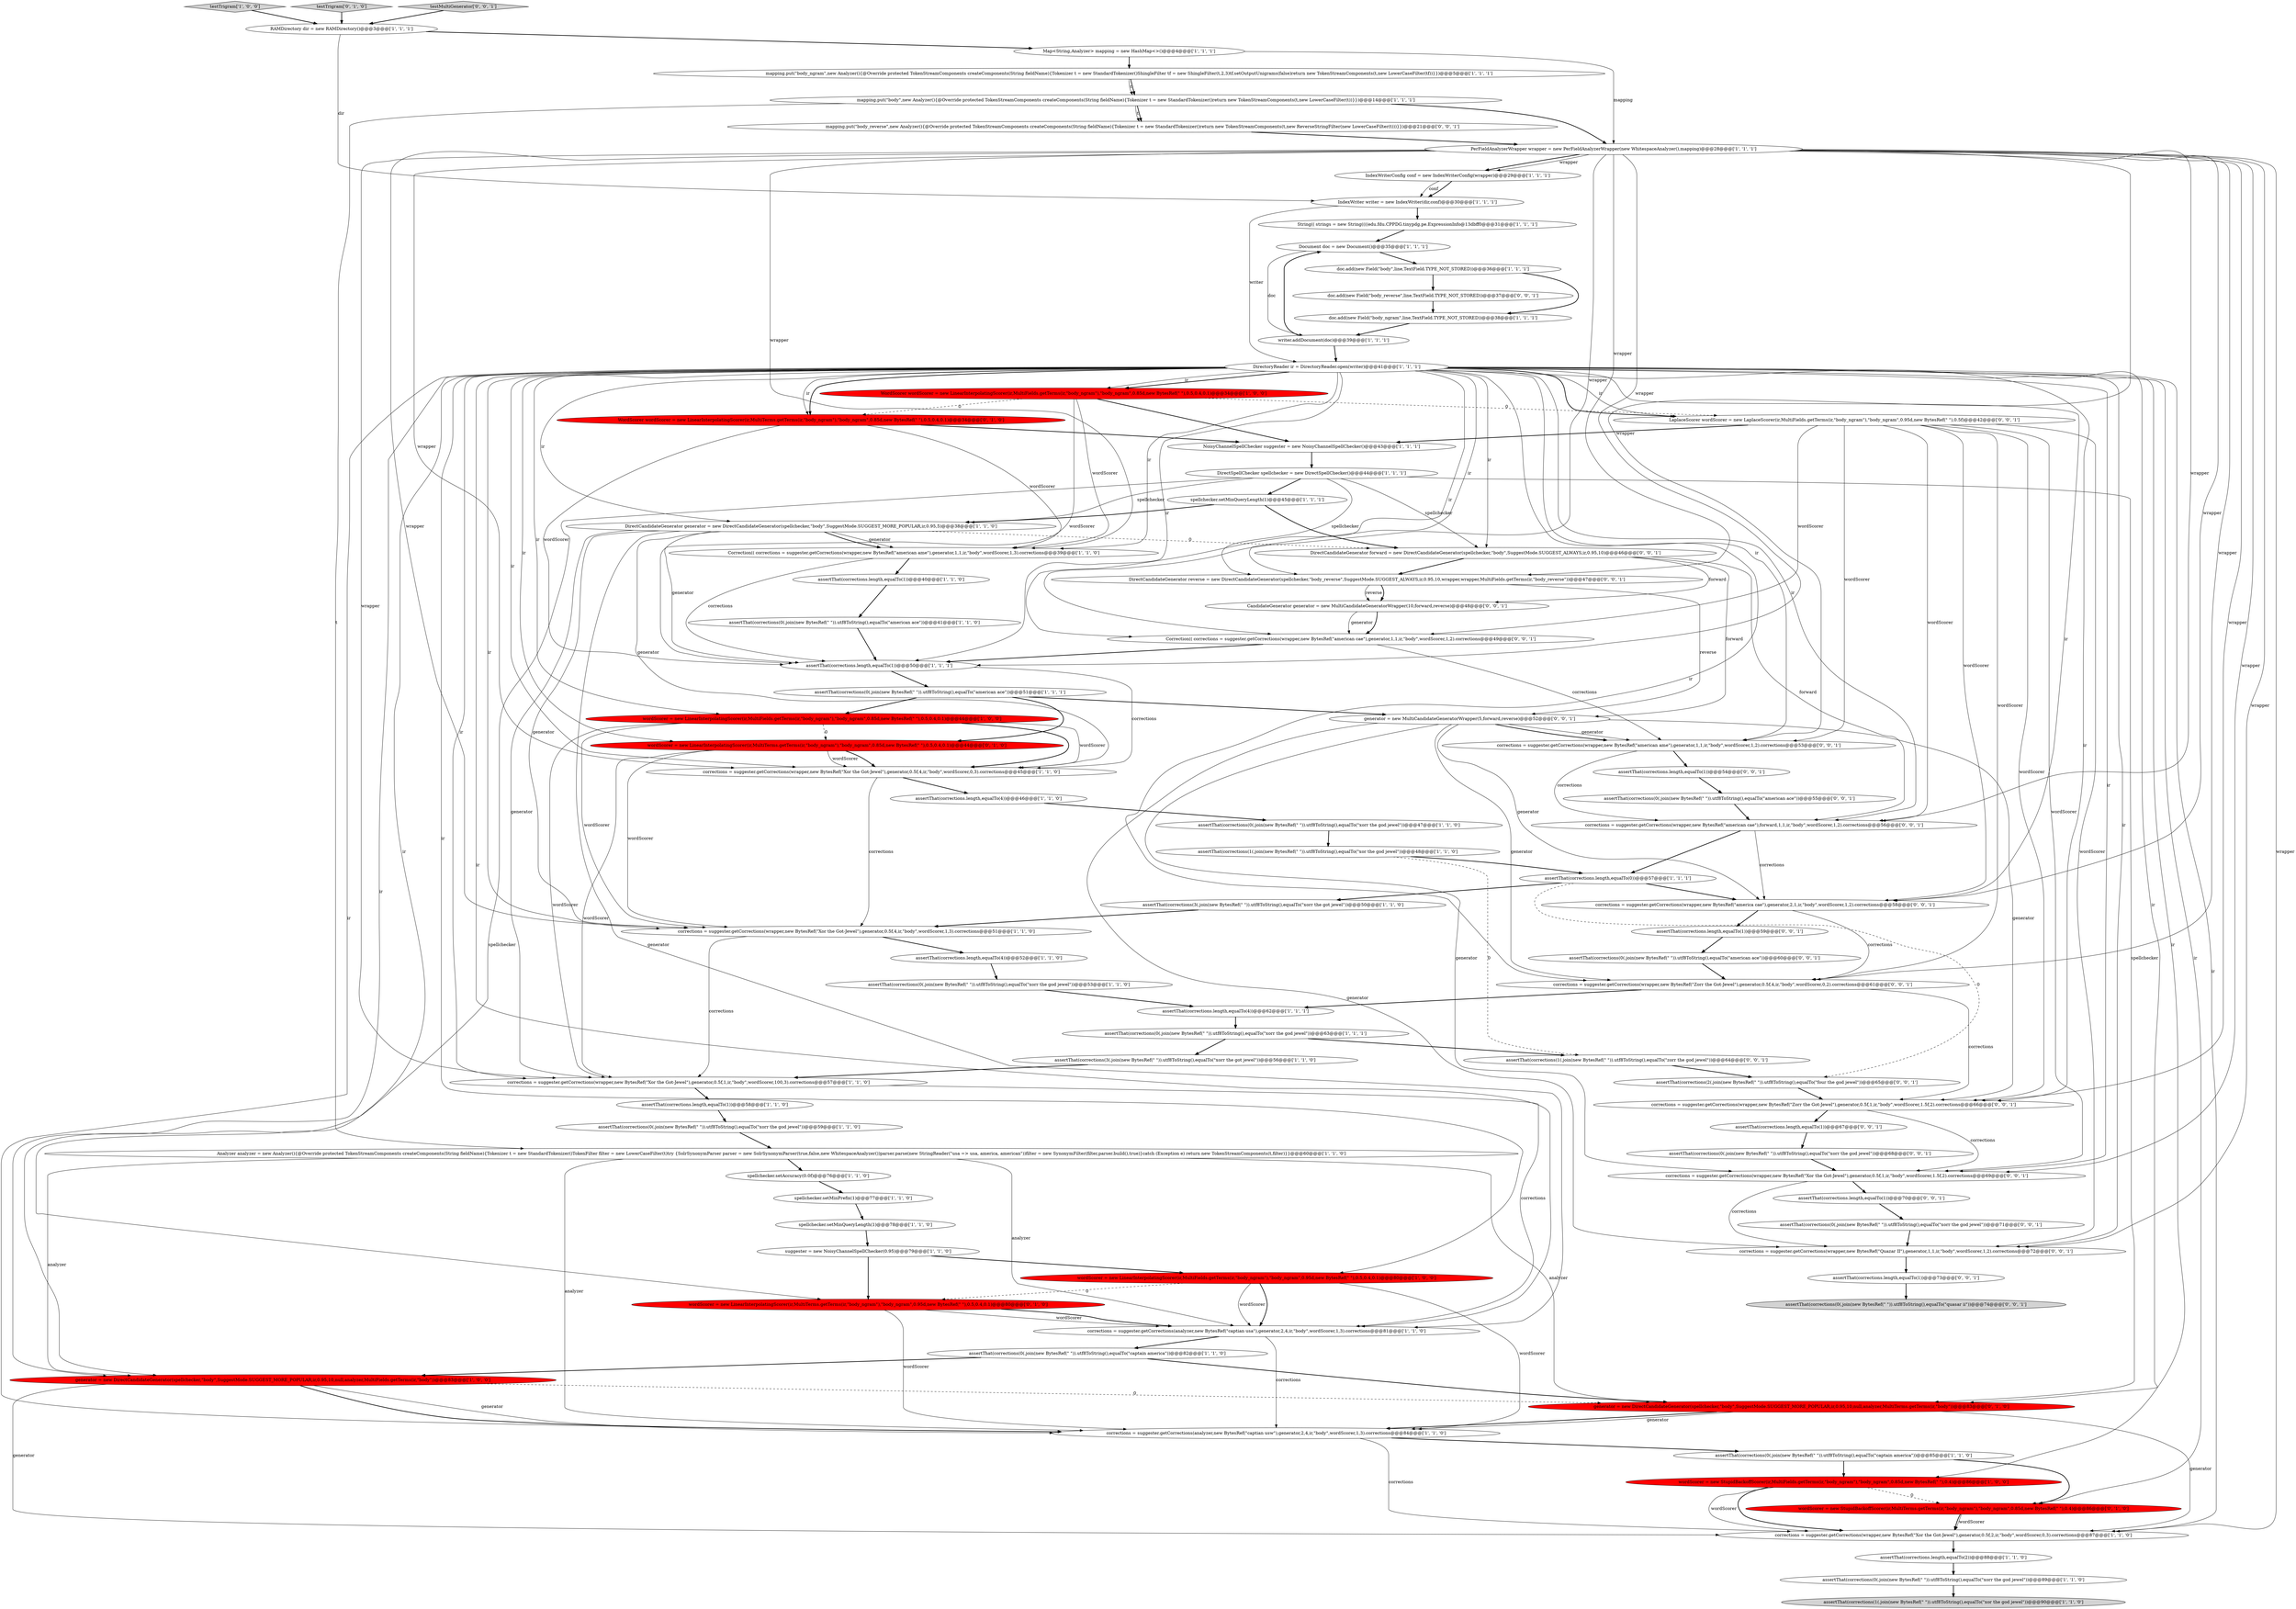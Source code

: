 digraph {
65 [style = filled, label = "assertThat(corrections(0(.join(new BytesRef(\" \")).utf8ToString(),equalTo(\"xorr the god jewel\"))@@@68@@@['0', '0', '1']", fillcolor = white, shape = ellipse image = "AAA0AAABBB3BBB"];
67 [style = filled, label = "assertThat(corrections.length,equalTo(1))@@@70@@@['0', '0', '1']", fillcolor = white, shape = ellipse image = "AAA0AAABBB3BBB"];
5 [style = filled, label = "corrections = suggester.getCorrections(wrapper,new BytesRef(\"Xor the Got-Jewel\"),generator,0.5f,4,ir,\"body\",wordScorer,1,3).corrections@@@51@@@['1', '1', '0']", fillcolor = white, shape = ellipse image = "AAA0AAABBB1BBB"];
89 [style = filled, label = "corrections = suggester.getCorrections(wrapper,new BytesRef(\"Zorr the Got-Jewel\"),generator,0.5f,4,ir,\"body\",wordScorer,0,2).corrections@@@61@@@['0', '0', '1']", fillcolor = white, shape = ellipse image = "AAA0AAABBB3BBB"];
73 [style = filled, label = "DirectCandidateGenerator forward = new DirectCandidateGenerator(spellchecker,\"body\",SuggestMode.SUGGEST_ALWAYS,ir,0.95,10)@@@46@@@['0', '0', '1']", fillcolor = white, shape = ellipse image = "AAA0AAABBB3BBB"];
48 [style = filled, label = "corrections = suggester.getCorrections(analyzer,new BytesRef(\"captian usa\"),generator,2,4,ir,\"body\",wordScorer,1,3).corrections@@@81@@@['1', '1', '0']", fillcolor = white, shape = ellipse image = "AAA0AAABBB1BBB"];
69 [style = filled, label = "CandidateGenerator generator = new MultiCandidateGeneratorWrapper(10,forward,reverse)@@@48@@@['0', '0', '1']", fillcolor = white, shape = ellipse image = "AAA0AAABBB3BBB"];
46 [style = filled, label = "suggester = new NoisyChannelSpellChecker(0.95)@@@79@@@['1', '1', '0']", fillcolor = white, shape = ellipse image = "AAA0AAABBB1BBB"];
55 [style = filled, label = "doc.add(new Field(\"body\",line,TextField.TYPE_NOT_STORED))@@@36@@@['1', '1', '1']", fillcolor = white, shape = ellipse image = "AAA0AAABBB1BBB"];
3 [style = filled, label = "assertThat(corrections(0(.join(new BytesRef(\" \")).utf8ToString(),equalTo(\"xorr the god jewel\"))@@@63@@@['1', '1', '1']", fillcolor = white, shape = ellipse image = "AAA0AAABBB1BBB"];
59 [style = filled, label = "WordScorer wordScorer = new LinearInterpolatingScorer(ir,MultiTerms.getTerms(ir,\"body_ngram\"),\"body_ngram\",0.85d,new BytesRef(\" \"),0.5,0.4,0.1)@@@34@@@['0', '1', '0']", fillcolor = red, shape = ellipse image = "AAA1AAABBB2BBB"];
30 [style = filled, label = "assertThat(corrections(0(.join(new BytesRef(\" \")).utf8ToString(),equalTo(\"american ace\"))@@@41@@@['1', '1', '0']", fillcolor = white, shape = ellipse image = "AAA0AAABBB1BBB"];
12 [style = filled, label = "testTrigram['1', '0', '0']", fillcolor = lightgray, shape = diamond image = "AAA0AAABBB1BBB"];
76 [style = filled, label = "corrections = suggester.getCorrections(wrapper,new BytesRef(\"Zorr the Got-Jewel\"),generator,0.5f,1,ir,\"body\",wordScorer,1.5f,2).corrections@@@66@@@['0', '0', '1']", fillcolor = white, shape = ellipse image = "AAA0AAABBB3BBB"];
32 [style = filled, label = "NoisyChannelSpellChecker suggester = new NoisyChannelSpellChecker()@@@43@@@['1', '1', '1']", fillcolor = white, shape = ellipse image = "AAA0AAABBB1BBB"];
60 [style = filled, label = "wordScorer = new StupidBackoffScorer(ir,MultiTerms.getTerms(ir,\"body_ngram\"),\"body_ngram\",0.85d,new BytesRef(\" \"),0.4)@@@86@@@['0', '1', '0']", fillcolor = red, shape = ellipse image = "AAA1AAABBB2BBB"];
6 [style = filled, label = "wordScorer = new LinearInterpolatingScorer(ir,MultiFields.getTerms(ir,\"body_ngram\"),\"body_ngram\",0.85d,new BytesRef(\" \"),0.5,0.4,0.1)@@@44@@@['1', '0', '0']", fillcolor = red, shape = ellipse image = "AAA1AAABBB1BBB"];
14 [style = filled, label = "assertThat(corrections.length,equalTo(0))@@@57@@@['1', '1', '1']", fillcolor = white, shape = ellipse image = "AAA0AAABBB1BBB"];
18 [style = filled, label = "spellchecker.setAccuracy(0.0f)@@@76@@@['1', '1', '0']", fillcolor = white, shape = ellipse image = "AAA0AAABBB1BBB"];
39 [style = filled, label = "PerFieldAnalyzerWrapper wrapper = new PerFieldAnalyzerWrapper(new WhitespaceAnalyzer(),mapping)@@@28@@@['1', '1', '1']", fillcolor = white, shape = ellipse image = "AAA0AAABBB1BBB"];
84 [style = filled, label = "corrections = suggester.getCorrections(wrapper,new BytesRef(\"Xor the Got-Jewel\"),generator,0.5f,1,ir,\"body\",wordScorer,1.5f,2).corrections@@@69@@@['0', '0', '1']", fillcolor = white, shape = ellipse image = "AAA0AAABBB3BBB"];
4 [style = filled, label = "assertThat(corrections(1(.join(new BytesRef(\" \")).utf8ToString(),equalTo(\"xor the god jewel\"))@@@48@@@['1', '1', '0']", fillcolor = white, shape = ellipse image = "AAA0AAABBB1BBB"];
2 [style = filled, label = "assertThat(corrections.length,equalTo(4))@@@62@@@['1', '1', '1']", fillcolor = white, shape = ellipse image = "AAA0AAABBB1BBB"];
31 [style = filled, label = "corrections = suggester.getCorrections(wrapper,new BytesRef(\"Xor the Got-Jewel\"),generator,0.5f,4,ir,\"body\",wordScorer,0,3).corrections@@@45@@@['1', '1', '0']", fillcolor = white, shape = ellipse image = "AAA0AAABBB1BBB"];
53 [style = filled, label = "assertThat(corrections.length,equalTo(1))@@@58@@@['1', '1', '0']", fillcolor = white, shape = ellipse image = "AAA0AAABBB1BBB"];
47 [style = filled, label = "assertThat(corrections(0(.join(new BytesRef(\" \")).utf8ToString(),equalTo(\"xorr the god jewel\"))@@@59@@@['1', '1', '0']", fillcolor = white, shape = ellipse image = "AAA0AAABBB1BBB"];
1 [style = filled, label = "assertThat(corrections.length,equalTo(4))@@@52@@@['1', '1', '0']", fillcolor = white, shape = ellipse image = "AAA0AAABBB1BBB"];
56 [style = filled, label = "wordScorer = new LinearInterpolatingScorer(ir,MultiTerms.getTerms(ir,\"body_ngram\"),\"body_ngram\",0.95d,new BytesRef(\" \"),0.5,0.4,0.1)@@@80@@@['0', '1', '0']", fillcolor = red, shape = ellipse image = "AAA1AAABBB2BBB"];
44 [style = filled, label = "IndexWriter writer = new IndexWriter(dir,conf)@@@30@@@['1', '1', '1']", fillcolor = white, shape = ellipse image = "AAA0AAABBB1BBB"];
22 [style = filled, label = "assertThat(corrections(1(.join(new BytesRef(\" \")).utf8ToString(),equalTo(\"xor the god jewel\"))@@@90@@@['1', '1', '0']", fillcolor = lightgray, shape = ellipse image = "AAA0AAABBB1BBB"];
10 [style = filled, label = "assertThat(corrections(3(.join(new BytesRef(\" \")).utf8ToString(),equalTo(\"xorr the got jewel\"))@@@56@@@['1', '1', '0']", fillcolor = white, shape = ellipse image = "AAA0AAABBB1BBB"];
7 [style = filled, label = "assertThat(corrections(0(.join(new BytesRef(\" \")).utf8ToString(),equalTo(\"xorr the god jewel\"))@@@89@@@['1', '1', '0']", fillcolor = white, shape = ellipse image = "AAA0AAABBB1BBB"];
43 [style = filled, label = "assertThat(corrections(0(.join(new BytesRef(\" \")).utf8ToString(),equalTo(\"american ace\"))@@@51@@@['1', '1', '1']", fillcolor = white, shape = ellipse image = "AAA0AAABBB1BBB"];
37 [style = filled, label = "Analyzer analyzer = new Analyzer(){@Override protected TokenStreamComponents createComponents(String fieldName){Tokenizer t = new StandardTokenizer()TokenFilter filter = new LowerCaseFilter(t)try {SolrSynonymParser parser = new SolrSynonymParser(true,false,new WhitespaceAnalyzer())parser.parse(new StringReader(\"usa => usa, america, american\"))filter = new SynonymFilter(filter,parser.build(),true)}catch (Exception e) return new TokenStreamComponents(t,filter)}}@@@60@@@['1', '1', '0']", fillcolor = white, shape = ellipse image = "AAA0AAABBB1BBB"];
88 [style = filled, label = "assertThat(corrections(0(.join(new BytesRef(\" \")).utf8ToString(),equalTo(\"quasar ii\"))@@@74@@@['0', '0', '1']", fillcolor = lightgray, shape = ellipse image = "AAA0AAABBB3BBB"];
66 [style = filled, label = "assertThat(corrections.length,equalTo(1))@@@54@@@['0', '0', '1']", fillcolor = white, shape = ellipse image = "AAA0AAABBB3BBB"];
82 [style = filled, label = "corrections = suggester.getCorrections(wrapper,new BytesRef(\"american cae\"),forward,1,1,ir,\"body\",wordScorer,1,2).corrections@@@56@@@['0', '0', '1']", fillcolor = white, shape = ellipse image = "AAA0AAABBB3BBB"];
33 [style = filled, label = "assertThat(corrections(0(.join(new BytesRef(\" \")).utf8ToString(),equalTo(\"xorr the god jewel\"))@@@47@@@['1', '1', '0']", fillcolor = white, shape = ellipse image = "AAA0AAABBB1BBB"];
23 [style = filled, label = "mapping.put(\"body_ngram\",new Analyzer(){@Override protected TokenStreamComponents createComponents(String fieldName){Tokenizer t = new StandardTokenizer()ShingleFilter tf = new ShingleFilter(t,2,3)tf.setOutputUnigrams(false)return new TokenStreamComponents(t,new LowerCaseFilter(tf))}})@@@5@@@['1', '1', '1']", fillcolor = white, shape = ellipse image = "AAA0AAABBB1BBB"];
49 [style = filled, label = "writer.addDocument(doc)@@@39@@@['1', '1', '1']", fillcolor = white, shape = ellipse image = "AAA0AAABBB1BBB"];
17 [style = filled, label = "String(( strings = new String((((edu.fdu.CPPDG.tinypdg.pe.ExpressionInfo@13dbff0@@@31@@@['1', '1', '1']", fillcolor = white, shape = ellipse image = "AAA0AAABBB1BBB"];
19 [style = filled, label = "spellchecker.setMinQueryLength(1)@@@45@@@['1', '1', '1']", fillcolor = white, shape = ellipse image = "AAA0AAABBB1BBB"];
75 [style = filled, label = "corrections = suggester.getCorrections(wrapper,new BytesRef(\"america cae\"),generator,2,1,ir,\"body\",wordScorer,1,2).corrections@@@58@@@['0', '0', '1']", fillcolor = white, shape = ellipse image = "AAA0AAABBB3BBB"];
58 [style = filled, label = "wordScorer = new LinearInterpolatingScorer(ir,MultiTerms.getTerms(ir,\"body_ngram\"),\"body_ngram\",0.85d,new BytesRef(\" \"),0.5,0.4,0.1)@@@44@@@['0', '1', '0']", fillcolor = red, shape = ellipse image = "AAA1AAABBB2BBB"];
15 [style = filled, label = "generator = new DirectCandidateGenerator(spellchecker,\"body\",SuggestMode.SUGGEST_MORE_POPULAR,ir,0.95,10,null,analyzer,MultiFields.getTerms(ir,\"body\"))@@@83@@@['1', '0', '0']", fillcolor = red, shape = ellipse image = "AAA1AAABBB1BBB"];
83 [style = filled, label = "LaplaceScorer wordScorer = new LaplaceScorer(ir,MultiFields.getTerms(ir,\"body_ngram\"),\"body_ngram\",0.95d,new BytesRef(\" \"),0.5f)@@@42@@@['0', '0', '1']", fillcolor = white, shape = ellipse image = "AAA0AAABBB3BBB"];
9 [style = filled, label = "Correction(( corrections = suggester.getCorrections(wrapper,new BytesRef(\"american ame\"),generator,1,1,ir,\"body\",wordScorer,1,3).corrections@@@39@@@['1', '1', '0']", fillcolor = white, shape = ellipse image = "AAA0AAABBB1BBB"];
74 [style = filled, label = "corrections = suggester.getCorrections(wrapper,new BytesRef(\"american ame\"),generator,1,1,ir,\"body\",wordScorer,1,2).corrections@@@53@@@['0', '0', '1']", fillcolor = white, shape = ellipse image = "AAA0AAABBB3BBB"];
81 [style = filled, label = "mapping.put(\"body_reverse\",new Analyzer(){@Override protected TokenStreamComponents createComponents(String fieldName){Tokenizer t = new StandardTokenizer()return new TokenStreamComponents(t,new ReverseStringFilter(new LowerCaseFilter(t)))}})@@@21@@@['0', '0', '1']", fillcolor = white, shape = ellipse image = "AAA0AAABBB3BBB"];
70 [style = filled, label = "corrections = suggester.getCorrections(wrapper,new BytesRef(\"Quazar II\"),generator,1,1,ir,\"body\",wordScorer,1,2).corrections@@@72@@@['0', '0', '1']", fillcolor = white, shape = ellipse image = "AAA0AAABBB3BBB"];
64 [style = filled, label = "assertThat(corrections.length,equalTo(1))@@@73@@@['0', '0', '1']", fillcolor = white, shape = ellipse image = "AAA0AAABBB3BBB"];
34 [style = filled, label = "corrections = suggester.getCorrections(wrapper,new BytesRef(\"Xor the Got-Jewel\"),generator,0.5f,1,ir,\"body\",wordScorer,100,3).corrections@@@57@@@['1', '1', '0']", fillcolor = white, shape = ellipse image = "AAA0AAABBB1BBB"];
63 [style = filled, label = "assertThat(corrections.length,equalTo(1))@@@59@@@['0', '0', '1']", fillcolor = white, shape = ellipse image = "AAA0AAABBB3BBB"];
77 [style = filled, label = "assertThat(corrections(0(.join(new BytesRef(\" \")).utf8ToString(),equalTo(\"american ace\"))@@@55@@@['0', '0', '1']", fillcolor = white, shape = ellipse image = "AAA0AAABBB3BBB"];
21 [style = filled, label = "assertThat(corrections.length,equalTo(2))@@@88@@@['1', '1', '0']", fillcolor = white, shape = ellipse image = "AAA0AAABBB1BBB"];
52 [style = filled, label = "assertThat(corrections.length,equalTo(1))@@@40@@@['1', '1', '0']", fillcolor = white, shape = ellipse image = "AAA0AAABBB1BBB"];
35 [style = filled, label = "assertThat(corrections(3(.join(new BytesRef(\" \")).utf8ToString(),equalTo(\"xorr the got jewel\"))@@@50@@@['1', '1', '0']", fillcolor = white, shape = ellipse image = "AAA0AAABBB1BBB"];
85 [style = filled, label = "DirectCandidateGenerator reverse = new DirectCandidateGenerator(spellchecker,\"body_reverse\",SuggestMode.SUGGEST_ALWAYS,ir,0.95,10,wrapper,wrapper,MultiFields.getTerms(ir,\"body_reverse\"))@@@47@@@['0', '0', '1']", fillcolor = white, shape = ellipse image = "AAA0AAABBB3BBB"];
16 [style = filled, label = "Map<String,Analyzer> mapping = new HashMap<>()@@@4@@@['1', '1', '1']", fillcolor = white, shape = ellipse image = "AAA0AAABBB1BBB"];
36 [style = filled, label = "DirectSpellChecker spellchecker = new DirectSpellChecker()@@@44@@@['1', '1', '1']", fillcolor = white, shape = ellipse image = "AAA0AAABBB1BBB"];
29 [style = filled, label = "corrections = suggester.getCorrections(wrapper,new BytesRef(\"Xor the Got-Jewel\"),generator,0.5f,2,ir,\"body\",wordScorer,0,3).corrections@@@87@@@['1', '1', '0']", fillcolor = white, shape = ellipse image = "AAA0AAABBB1BBB"];
62 [style = filled, label = "assertThat(corrections(2(.join(new BytesRef(\" \")).utf8ToString(),equalTo(\"four the god jewel\"))@@@65@@@['0', '0', '1']", fillcolor = white, shape = ellipse image = "AAA0AAABBB3BBB"];
27 [style = filled, label = "spellchecker.setMinQueryLength(1)@@@78@@@['1', '1', '0']", fillcolor = white, shape = ellipse image = "AAA0AAABBB1BBB"];
25 [style = filled, label = "assertThat(corrections(0(.join(new BytesRef(\" \")).utf8ToString(),equalTo(\"captain america\"))@@@82@@@['1', '1', '0']", fillcolor = white, shape = ellipse image = "AAA0AAABBB1BBB"];
86 [style = filled, label = "Correction(( corrections = suggester.getCorrections(wrapper,new BytesRef(\"american cae\"),generator,1,1,ir,\"body\",wordScorer,1,2).corrections@@@49@@@['0', '0', '1']", fillcolor = white, shape = ellipse image = "AAA0AAABBB3BBB"];
54 [style = filled, label = "spellchecker.setMinPrefix(1)@@@77@@@['1', '1', '0']", fillcolor = white, shape = ellipse image = "AAA0AAABBB1BBB"];
50 [style = filled, label = "assertThat(corrections.length,equalTo(1))@@@50@@@['1', '1', '1']", fillcolor = white, shape = ellipse image = "AAA0AAABBB1BBB"];
71 [style = filled, label = "assertThat(corrections(0(.join(new BytesRef(\" \")).utf8ToString(),equalTo(\"xorr the god jewel\"))@@@71@@@['0', '0', '1']", fillcolor = white, shape = ellipse image = "AAA0AAABBB3BBB"];
42 [style = filled, label = "doc.add(new Field(\"body_ngram\",line,TextField.TYPE_NOT_STORED))@@@38@@@['1', '1', '1']", fillcolor = white, shape = ellipse image = "AAA0AAABBB1BBB"];
41 [style = filled, label = "wordScorer = new LinearInterpolatingScorer(ir,MultiFields.getTerms(ir,\"body_ngram\"),\"body_ngram\",0.95d,new BytesRef(\" \"),0.5,0.4,0.1)@@@80@@@['1', '0', '0']", fillcolor = red, shape = ellipse image = "AAA1AAABBB1BBB"];
61 [style = filled, label = "testTrigram['0', '1', '0']", fillcolor = lightgray, shape = diamond image = "AAA0AAABBB2BBB"];
51 [style = filled, label = "WordScorer wordScorer = new LinearInterpolatingScorer(ir,MultiFields.getTerms(ir,\"body_ngram\"),\"body_ngram\",0.85d,new BytesRef(\" \"),0.5,0.4,0.1)@@@34@@@['1', '0', '0']", fillcolor = red, shape = ellipse image = "AAA1AAABBB1BBB"];
20 [style = filled, label = "assertThat(corrections.length,equalTo(4))@@@46@@@['1', '1', '0']", fillcolor = white, shape = ellipse image = "AAA0AAABBB1BBB"];
45 [style = filled, label = "Document doc = new Document()@@@35@@@['1', '1', '1']", fillcolor = white, shape = ellipse image = "AAA0AAABBB1BBB"];
80 [style = filled, label = "assertThat(corrections(1(.join(new BytesRef(\" \")).utf8ToString(),equalTo(\"zorr the god jewel\"))@@@64@@@['0', '0', '1']", fillcolor = white, shape = ellipse image = "AAA0AAABBB3BBB"];
38 [style = filled, label = "DirectCandidateGenerator generator = new DirectCandidateGenerator(spellchecker,\"body\",SuggestMode.SUGGEST_MORE_POPULAR,ir,0.95,5)@@@38@@@['1', '1', '0']", fillcolor = white, shape = ellipse image = "AAA0AAABBB1BBB"];
28 [style = filled, label = "assertThat(corrections(0(.join(new BytesRef(\" \")).utf8ToString(),equalTo(\"captain america\"))@@@85@@@['1', '1', '0']", fillcolor = white, shape = ellipse image = "AAA0AAABBB1BBB"];
11 [style = filled, label = "wordScorer = new StupidBackoffScorer(ir,MultiFields.getTerms(ir,\"body_ngram\"),\"body_ngram\",0.85d,new BytesRef(\" \"),0.4)@@@86@@@['1', '0', '0']", fillcolor = red, shape = ellipse image = "AAA1AAABBB1BBB"];
57 [style = filled, label = "generator = new DirectCandidateGenerator(spellchecker,\"body\",SuggestMode.SUGGEST_MORE_POPULAR,ir,0.95,10,null,analyzer,MultiTerms.getTerms(ir,\"body\"))@@@83@@@['0', '1', '0']", fillcolor = red, shape = ellipse image = "AAA1AAABBB2BBB"];
72 [style = filled, label = "testMultiGenerator['0', '0', '1']", fillcolor = lightgray, shape = diamond image = "AAA0AAABBB3BBB"];
40 [style = filled, label = "IndexWriterConfig conf = new IndexWriterConfig(wrapper)@@@29@@@['1', '1', '1']", fillcolor = white, shape = ellipse image = "AAA0AAABBB1BBB"];
87 [style = filled, label = "assertThat(corrections.length,equalTo(1))@@@67@@@['0', '0', '1']", fillcolor = white, shape = ellipse image = "AAA0AAABBB3BBB"];
78 [style = filled, label = "doc.add(new Field(\"body_reverse\",line,TextField.TYPE_NOT_STORED))@@@37@@@['0', '0', '1']", fillcolor = white, shape = ellipse image = "AAA0AAABBB3BBB"];
0 [style = filled, label = "mapping.put(\"body\",new Analyzer(){@Override protected TokenStreamComponents createComponents(String fieldName){Tokenizer t = new StandardTokenizer()return new TokenStreamComponents(t,new LowerCaseFilter(t))}})@@@14@@@['1', '1', '1']", fillcolor = white, shape = ellipse image = "AAA0AAABBB1BBB"];
24 [style = filled, label = "assertThat(corrections(0(.join(new BytesRef(\" \")).utf8ToString(),equalTo(\"xorr the god jewel\"))@@@53@@@['1', '1', '0']", fillcolor = white, shape = ellipse image = "AAA0AAABBB1BBB"];
26 [style = filled, label = "DirectoryReader ir = DirectoryReader.open(writer)@@@41@@@['1', '1', '1']", fillcolor = white, shape = ellipse image = "AAA0AAABBB1BBB"];
79 [style = filled, label = "generator = new MultiCandidateGeneratorWrapper(5,forward,reverse)@@@52@@@['0', '0', '1']", fillcolor = white, shape = ellipse image = "AAA0AAABBB3BBB"];
8 [style = filled, label = "corrections = suggester.getCorrections(analyzer,new BytesRef(\"captian usw\"),generator,2,4,ir,\"body\",wordScorer,1,3).corrections@@@84@@@['1', '1', '0']", fillcolor = white, shape = ellipse image = "AAA0AAABBB1BBB"];
68 [style = filled, label = "assertThat(corrections(0(.join(new BytesRef(\" \")).utf8ToString(),equalTo(\"american ace\"))@@@60@@@['0', '0', '1']", fillcolor = white, shape = ellipse image = "AAA0AAABBB3BBB"];
13 [style = filled, label = "RAMDirectory dir = new RAMDirectory()@@@3@@@['1', '1', '1']", fillcolor = white, shape = ellipse image = "AAA0AAABBB1BBB"];
71->70 [style = bold, label=""];
85->69 [style = bold, label=""];
74->82 [style = solid, label="corrections"];
54->27 [style = bold, label=""];
70->64 [style = bold, label=""];
15->29 [style = solid, label="generator"];
83->32 [style = bold, label=""];
83->76 [style = solid, label="wordScorer"];
73->79 [style = solid, label="forward"];
14->35 [style = bold, label=""];
83->70 [style = solid, label="wordScorer"];
60->29 [style = bold, label=""];
65->84 [style = bold, label=""];
38->48 [style = solid, label="generator"];
15->57 [style = dashed, label="0"];
57->8 [style = bold, label=""];
48->8 [style = solid, label="corrections"];
62->76 [style = bold, label=""];
11->29 [style = bold, label=""];
17->45 [style = bold, label=""];
53->47 [style = bold, label=""];
26->29 [style = solid, label="ir"];
87->65 [style = bold, label=""];
3->80 [style = bold, label=""];
39->76 [style = solid, label="wrapper"];
47->37 [style = bold, label=""];
67->71 [style = bold, label=""];
39->82 [style = solid, label="wrapper"];
51->59 [style = dashed, label="0"];
78->42 [style = bold, label=""];
26->57 [style = solid, label="ir"];
51->32 [style = bold, label=""];
26->51 [style = bold, label=""];
9->50 [style = solid, label="corrections"];
37->8 [style = solid, label="analyzer"];
83->84 [style = solid, label="wordScorer"];
41->48 [style = bold, label=""];
37->57 [style = solid, label="analyzer"];
39->86 [style = solid, label="wrapper"];
0->81 [style = solid, label="t"];
36->38 [style = solid, label="spellchecker"];
76->87 [style = bold, label=""];
38->5 [style = solid, label="generator"];
79->76 [style = solid, label="generator"];
39->9 [style = solid, label="wrapper"];
82->14 [style = bold, label=""];
26->38 [style = solid, label="ir"];
79->74 [style = solid, label="generator"];
25->15 [style = bold, label=""];
58->5 [style = solid, label="wordScorer"];
26->9 [style = solid, label="ir"];
76->84 [style = solid, label="corrections"];
15->8 [style = solid, label="generator"];
26->41 [style = solid, label="ir"];
56->8 [style = solid, label="wordScorer"];
26->86 [style = solid, label="ir"];
31->20 [style = bold, label=""];
9->52 [style = bold, label=""];
39->5 [style = solid, label="wrapper"];
14->75 [style = bold, label=""];
39->31 [style = solid, label="wrapper"];
43->58 [style = bold, label=""];
58->34 [style = solid, label="wordScorer"];
64->88 [style = bold, label=""];
25->57 [style = bold, label=""];
34->53 [style = bold, label=""];
82->75 [style = solid, label="corrections"];
72->13 [style = bold, label=""];
6->5 [style = solid, label="wordScorer"];
26->83 [style = bold, label=""];
8->28 [style = bold, label=""];
26->50 [style = solid, label="ir"];
26->83 [style = solid, label="ir"];
50->43 [style = bold, label=""];
83->82 [style = solid, label="wordScorer"];
83->89 [style = solid, label="wordScorer"];
59->32 [style = bold, label=""];
83->75 [style = solid, label="wordScorer"];
51->9 [style = solid, label="wordScorer"];
56->48 [style = solid, label="wordScorer"];
19->73 [style = bold, label=""];
38->34 [style = solid, label="generator"];
79->70 [style = solid, label="generator"];
5->34 [style = solid, label="corrections"];
61->13 [style = bold, label=""];
85->79 [style = solid, label="reverse"];
39->34 [style = solid, label="wrapper"];
8->29 [style = solid, label="corrections"];
44->17 [style = bold, label=""];
36->85 [style = solid, label="spellchecker"];
13->16 [style = bold, label=""];
38->50 [style = solid, label="generator"];
46->41 [style = bold, label=""];
13->44 [style = solid, label="dir"];
73->69 [style = solid, label="forward"];
35->5 [style = bold, label=""];
39->75 [style = solid, label="wrapper"];
3->10 [style = bold, label=""];
5->1 [style = bold, label=""];
26->73 [style = solid, label="ir"];
39->85 [style = solid, label="wrapper"];
26->82 [style = solid, label="ir"];
26->48 [style = solid, label="ir"];
27->46 [style = bold, label=""];
10->34 [style = bold, label=""];
26->58 [style = solid, label="ir"];
26->84 [style = solid, label="ir"];
26->11 [style = solid, label="ir"];
39->50 [style = solid, label="wrapper"];
26->60 [style = solid, label="ir"];
75->89 [style = solid, label="corrections"];
32->36 [style = bold, label=""];
21->7 [style = bold, label=""];
56->48 [style = bold, label=""];
26->76 [style = solid, label="ir"];
6->34 [style = solid, label="wordScorer"];
19->38 [style = bold, label=""];
4->80 [style = dashed, label="0"];
0->39 [style = bold, label=""];
41->48 [style = solid, label="wordScorer"];
49->45 [style = bold, label=""];
39->84 [style = solid, label="wrapper"];
84->70 [style = solid, label="corrections"];
4->14 [style = bold, label=""];
51->50 [style = solid, label="wordScorer"];
46->56 [style = bold, label=""];
38->9 [style = solid, label="generator"];
81->39 [style = bold, label=""];
86->50 [style = bold, label=""];
26->70 [style = solid, label="ir"];
45->55 [style = bold, label=""];
6->58 [style = dashed, label="0"];
83->86 [style = solid, label="wordScorer"];
26->51 [style = solid, label="ir"];
40->44 [style = solid, label="conf"];
2->3 [style = bold, label=""];
33->4 [style = bold, label=""];
38->9 [style = bold, label=""];
80->62 [style = bold, label=""];
11->60 [style = dashed, label="0"];
26->85 [style = solid, label="ir"];
16->23 [style = bold, label=""];
11->29 [style = solid, label="wordScorer"];
77->82 [style = bold, label=""];
55->42 [style = bold, label=""];
23->0 [style = bold, label=""];
57->29 [style = solid, label="generator"];
30->50 [style = bold, label=""];
29->21 [style = bold, label=""];
83->74 [style = solid, label="wordScorer"];
50->31 [style = solid, label="corrections"];
26->34 [style = solid, label="ir"];
74->66 [style = bold, label=""];
12->13 [style = bold, label=""];
7->22 [style = bold, label=""];
26->89 [style = solid, label="ir"];
16->39 [style = solid, label="mapping"];
6->31 [style = solid, label="wordScorer"];
28->60 [style = bold, label=""];
41->8 [style = solid, label="wordScorer"];
39->40 [style = bold, label=""];
36->73 [style = solid, label="spellchecker"];
36->15 [style = solid, label="spellchecker"];
79->89 [style = solid, label="generator"];
39->40 [style = solid, label="wrapper"];
37->48 [style = solid, label="analyzer"];
26->59 [style = bold, label=""];
23->0 [style = solid, label="t"];
15->8 [style = bold, label=""];
59->9 [style = solid, label="wordScorer"];
45->49 [style = solid, label="doc"];
26->15 [style = solid, label="ir"];
59->50 [style = solid, label="wordScorer"];
40->44 [style = bold, label=""];
36->19 [style = bold, label=""];
26->59 [style = solid, label="ir"];
26->74 [style = solid, label="ir"];
55->78 [style = bold, label=""];
66->77 [style = bold, label=""];
51->83 [style = dashed, label="0"];
44->26 [style = solid, label="writer"];
24->2 [style = bold, label=""];
38->73 [style = dashed, label="0"];
31->5 [style = solid, label="corrections"];
14->62 [style = dashed, label="0"];
84->67 [style = bold, label=""];
28->11 [style = bold, label=""];
79->84 [style = solid, label="generator"];
39->70 [style = solid, label="wrapper"];
58->31 [style = bold, label=""];
26->75 [style = solid, label="ir"];
38->31 [style = solid, label="generator"];
39->74 [style = solid, label="wrapper"];
39->29 [style = solid, label="wrapper"];
0->81 [style = bold, label=""];
57->8 [style = solid, label="generator"];
39->89 [style = solid, label="wrapper"];
43->6 [style = bold, label=""];
20->33 [style = bold, label=""];
75->63 [style = bold, label=""];
36->57 [style = solid, label="spellchecker"];
69->86 [style = solid, label="generator"];
26->8 [style = solid, label="ir"];
26->6 [style = solid, label="ir"];
43->79 [style = bold, label=""];
6->31 [style = bold, label=""];
85->69 [style = solid, label="reverse"];
63->68 [style = bold, label=""];
26->5 [style = solid, label="ir"];
26->31 [style = solid, label="ir"];
68->89 [style = bold, label=""];
1->24 [style = bold, label=""];
86->74 [style = solid, label="corrections"];
73->85 [style = bold, label=""];
48->25 [style = bold, label=""];
37->18 [style = bold, label=""];
79->74 [style = bold, label=""];
89->76 [style = solid, label="corrections"];
73->82 [style = solid, label="forward"];
42->49 [style = bold, label=""];
0->37 [style = solid, label="t"];
58->31 [style = solid, label="wordScorer"];
89->2 [style = bold, label=""];
49->26 [style = bold, label=""];
18->54 [style = bold, label=""];
41->56 [style = dashed, label="0"];
69->86 [style = bold, label=""];
26->56 [style = solid, label="ir"];
52->30 [style = bold, label=""];
37->15 [style = solid, label="analyzer"];
34->48 [style = solid, label="corrections"];
79->75 [style = solid, label="generator"];
60->29 [style = solid, label="wordScorer"];
}
